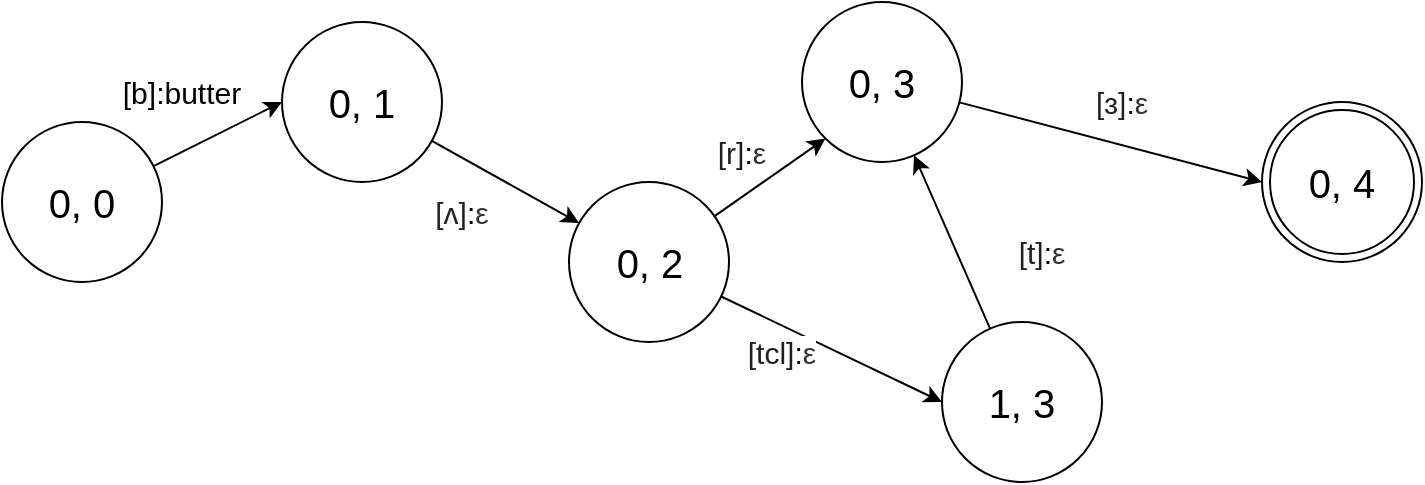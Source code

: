 <mxfile version="15.4.0" type="device"><diagram id="IXOd9x5polI5TLG3RNC4" name="第 1 页"><mxGraphModel dx="946" dy="597" grid="1" gridSize="10" guides="1" tooltips="1" connect="1" arrows="1" fold="1" page="1" pageScale="1" pageWidth="827" pageHeight="1169" math="0" shadow="0"><root><mxCell id="0"/><mxCell id="1" parent="0"/><mxCell id="aVrSmSKs-csUBWd9B9hJ-2" style="rounded=0;orthogonalLoop=1;jettySize=auto;html=1;entryX=0;entryY=0.5;entryDx=0;entryDy=0;" edge="1" parent="1" source="aVrSmSKs-csUBWd9B9hJ-1" target="aVrSmSKs-csUBWd9B9hJ-3"><mxGeometry relative="1" as="geometry"><mxPoint x="340" y="250" as="targetPoint"/></mxGeometry></mxCell><mxCell id="aVrSmSKs-csUBWd9B9hJ-1" value="&lt;font style=&quot;font-size: 20px&quot;&gt;0, 0&lt;/font&gt;" style="ellipse;whiteSpace=wrap;html=1;aspect=fixed;" vertex="1" parent="1"><mxGeometry x="130" y="140" width="80" height="80" as="geometry"/></mxCell><mxCell id="aVrSmSKs-csUBWd9B9hJ-8" style="edgeStyle=none;rounded=0;orthogonalLoop=1;jettySize=auto;html=1;" edge="1" parent="1" source="aVrSmSKs-csUBWd9B9hJ-3" target="aVrSmSKs-csUBWd9B9hJ-4"><mxGeometry relative="1" as="geometry"/></mxCell><mxCell id="aVrSmSKs-csUBWd9B9hJ-3" value="&lt;font style=&quot;font-size: 20px&quot;&gt;0, 1&lt;/font&gt;" style="ellipse;whiteSpace=wrap;html=1;aspect=fixed;" vertex="1" parent="1"><mxGeometry x="270" y="90" width="80" height="80" as="geometry"/></mxCell><mxCell id="aVrSmSKs-csUBWd9B9hJ-9" style="edgeStyle=none;rounded=0;orthogonalLoop=1;jettySize=auto;html=1;entryX=0;entryY=1;entryDx=0;entryDy=0;" edge="1" parent="1" source="aVrSmSKs-csUBWd9B9hJ-4" target="aVrSmSKs-csUBWd9B9hJ-5"><mxGeometry relative="1" as="geometry"/></mxCell><mxCell id="aVrSmSKs-csUBWd9B9hJ-10" style="edgeStyle=none;rounded=0;orthogonalLoop=1;jettySize=auto;html=1;entryX=0;entryY=0.5;entryDx=0;entryDy=0;" edge="1" parent="1" source="aVrSmSKs-csUBWd9B9hJ-4" target="aVrSmSKs-csUBWd9B9hJ-6"><mxGeometry relative="1" as="geometry"/></mxCell><mxCell id="aVrSmSKs-csUBWd9B9hJ-4" value="&lt;font style=&quot;font-size: 20px&quot;&gt;0, 2&lt;/font&gt;" style="ellipse;whiteSpace=wrap;html=1;aspect=fixed;" vertex="1" parent="1"><mxGeometry x="413.5" y="170" width="80" height="80" as="geometry"/></mxCell><mxCell id="aVrSmSKs-csUBWd9B9hJ-12" style="edgeStyle=none;rounded=0;orthogonalLoop=1;jettySize=auto;html=1;entryX=0;entryY=0.5;entryDx=0;entryDy=0;" edge="1" parent="1" source="aVrSmSKs-csUBWd9B9hJ-5" target="aVrSmSKs-csUBWd9B9hJ-7"><mxGeometry relative="1" as="geometry"/></mxCell><mxCell id="aVrSmSKs-csUBWd9B9hJ-5" value="&lt;font style=&quot;font-size: 20px&quot;&gt;0, 3&lt;/font&gt;" style="ellipse;whiteSpace=wrap;html=1;aspect=fixed;" vertex="1" parent="1"><mxGeometry x="530" y="80" width="80" height="80" as="geometry"/></mxCell><mxCell id="aVrSmSKs-csUBWd9B9hJ-11" style="edgeStyle=none;rounded=0;orthogonalLoop=1;jettySize=auto;html=1;" edge="1" parent="1" source="aVrSmSKs-csUBWd9B9hJ-6" target="aVrSmSKs-csUBWd9B9hJ-5"><mxGeometry relative="1" as="geometry"/></mxCell><mxCell id="aVrSmSKs-csUBWd9B9hJ-6" value="&lt;font style=&quot;font-size: 20px&quot;&gt;1, 3&lt;/font&gt;" style="ellipse;whiteSpace=wrap;html=1;aspect=fixed;" vertex="1" parent="1"><mxGeometry x="600" y="240" width="80" height="80" as="geometry"/></mxCell><mxCell id="aVrSmSKs-csUBWd9B9hJ-7" value="&lt;font style=&quot;font-size: 20px&quot;&gt;0, 4&lt;/font&gt;" style="ellipse;shape=doubleEllipse;whiteSpace=wrap;html=1;aspect=fixed;" vertex="1" parent="1"><mxGeometry x="760" y="130" width="80" height="80" as="geometry"/></mxCell><mxCell id="aVrSmSKs-csUBWd9B9hJ-13" value="&lt;font style=&quot;font-size: 15px&quot;&gt;[b]:butter&lt;/font&gt;" style="text;html=1;strokeColor=none;fillColor=none;align=center;verticalAlign=middle;whiteSpace=wrap;rounded=0;" vertex="1" parent="1"><mxGeometry x="180" y="110" width="80" height="30" as="geometry"/></mxCell><mxCell id="aVrSmSKs-csUBWd9B9hJ-14" value="&lt;font style=&quot;font-size: 15px&quot;&gt;&lt;font style=&quot;font-size: 15px&quot;&gt;&lt;span style=&quot;color: rgb(32 , 33 , 34) ; font-family: sans-serif&quot;&gt;[ʌ]&lt;/span&gt;:&lt;/font&gt;&lt;span style=&quot;color: rgb(51 , 51 , 51) ; font-family: &amp;#34;arial&amp;#34; , &amp;#34;tahoma&amp;#34; , &amp;#34;microsoft yahei&amp;#34; , , sans-serif ; background-color: rgb(255 , 255 , 255)&quot;&gt;ε&lt;/span&gt;&lt;/font&gt;" style="text;html=1;strokeColor=none;fillColor=none;align=center;verticalAlign=middle;whiteSpace=wrap;rounded=0;" vertex="1" parent="1"><mxGeometry x="320" y="170" width="80" height="30" as="geometry"/></mxCell><mxCell id="aVrSmSKs-csUBWd9B9hJ-15" value="&lt;font style=&quot;font-size: 15px&quot;&gt;&lt;font style=&quot;font-size: 15px&quot;&gt;&lt;span style=&quot;color: rgb(32 , 33 , 34) ; font-family: sans-serif&quot;&gt;[r]&lt;/span&gt;:&lt;/font&gt;&lt;span style=&quot;color: rgb(51 , 51 , 51) ; font-family: &amp;#34;arial&amp;#34; , &amp;#34;tahoma&amp;#34; , &amp;#34;microsoft yahei&amp;#34; , , sans-serif ; background-color: rgb(255 , 255 , 255)&quot;&gt;ε&lt;/span&gt;&lt;/font&gt;" style="text;html=1;strokeColor=none;fillColor=none;align=center;verticalAlign=middle;whiteSpace=wrap;rounded=0;" vertex="1" parent="1"><mxGeometry x="460" y="140" width="80" height="30" as="geometry"/></mxCell><mxCell id="aVrSmSKs-csUBWd9B9hJ-16" value="&lt;font style=&quot;font-size: 15px&quot;&gt;&lt;font style=&quot;font-size: 15px&quot;&gt;&lt;span style=&quot;color: rgb(32 , 33 , 34) ; font-family: sans-serif&quot;&gt;[tcl]&lt;/span&gt;:&lt;/font&gt;&lt;span style=&quot;color: rgb(51 , 51 , 51) ; font-family: &amp;#34;arial&amp;#34; , &amp;#34;tahoma&amp;#34; , &amp;#34;microsoft yahei&amp;#34; , , sans-serif ; background-color: rgb(255 , 255 , 255)&quot;&gt;ε&lt;/span&gt;&lt;/font&gt;" style="text;html=1;strokeColor=none;fillColor=none;align=center;verticalAlign=middle;whiteSpace=wrap;rounded=0;" vertex="1" parent="1"><mxGeometry x="480" y="240" width="80" height="30" as="geometry"/></mxCell><mxCell id="aVrSmSKs-csUBWd9B9hJ-17" value="&lt;font style=&quot;font-size: 15px&quot;&gt;&lt;font style=&quot;font-size: 15px&quot;&gt;&lt;span style=&quot;color: rgb(32 , 33 , 34) ; font-family: sans-serif&quot;&gt;[t]&lt;/span&gt;:&lt;/font&gt;&lt;span style=&quot;color: rgb(51 , 51 , 51) ; font-family: &amp;#34;arial&amp;#34; , &amp;#34;tahoma&amp;#34; , &amp;#34;microsoft yahei&amp;#34; , , sans-serif ; background-color: rgb(255 , 255 , 255)&quot;&gt;ε&lt;/span&gt;&lt;/font&gt;" style="text;html=1;strokeColor=none;fillColor=none;align=center;verticalAlign=middle;whiteSpace=wrap;rounded=0;" vertex="1" parent="1"><mxGeometry x="610" y="190" width="80" height="30" as="geometry"/></mxCell><mxCell id="aVrSmSKs-csUBWd9B9hJ-18" value="&lt;font style=&quot;font-size: 15px&quot;&gt;&lt;font style=&quot;font-size: 15px&quot;&gt;&lt;span style=&quot;color: rgb(32 , 33 , 34) ; font-family: sans-serif&quot;&gt;[&lt;/span&gt;&lt;span style=&quot;color: rgb(32 , 33 , 34) ; font-family: sans-serif ; font-size: 15.008px&quot;&gt;ɜ&lt;/span&gt;&lt;span style=&quot;color: rgb(32 , 33 , 34) ; font-family: sans-serif&quot;&gt;]&lt;/span&gt;:&lt;/font&gt;&lt;span style=&quot;color: rgb(51 , 51 , 51) ; font-family: &amp;#34;arial&amp;#34; , &amp;#34;tahoma&amp;#34; , &amp;#34;microsoft yahei&amp;#34; , , sans-serif ; background-color: rgb(255 , 255 , 255)&quot;&gt;ε&lt;/span&gt;&lt;/font&gt;" style="text;html=1;strokeColor=none;fillColor=none;align=center;verticalAlign=middle;whiteSpace=wrap;rounded=0;" vertex="1" parent="1"><mxGeometry x="650" y="115" width="80" height="30" as="geometry"/></mxCell></root></mxGraphModel></diagram></mxfile>